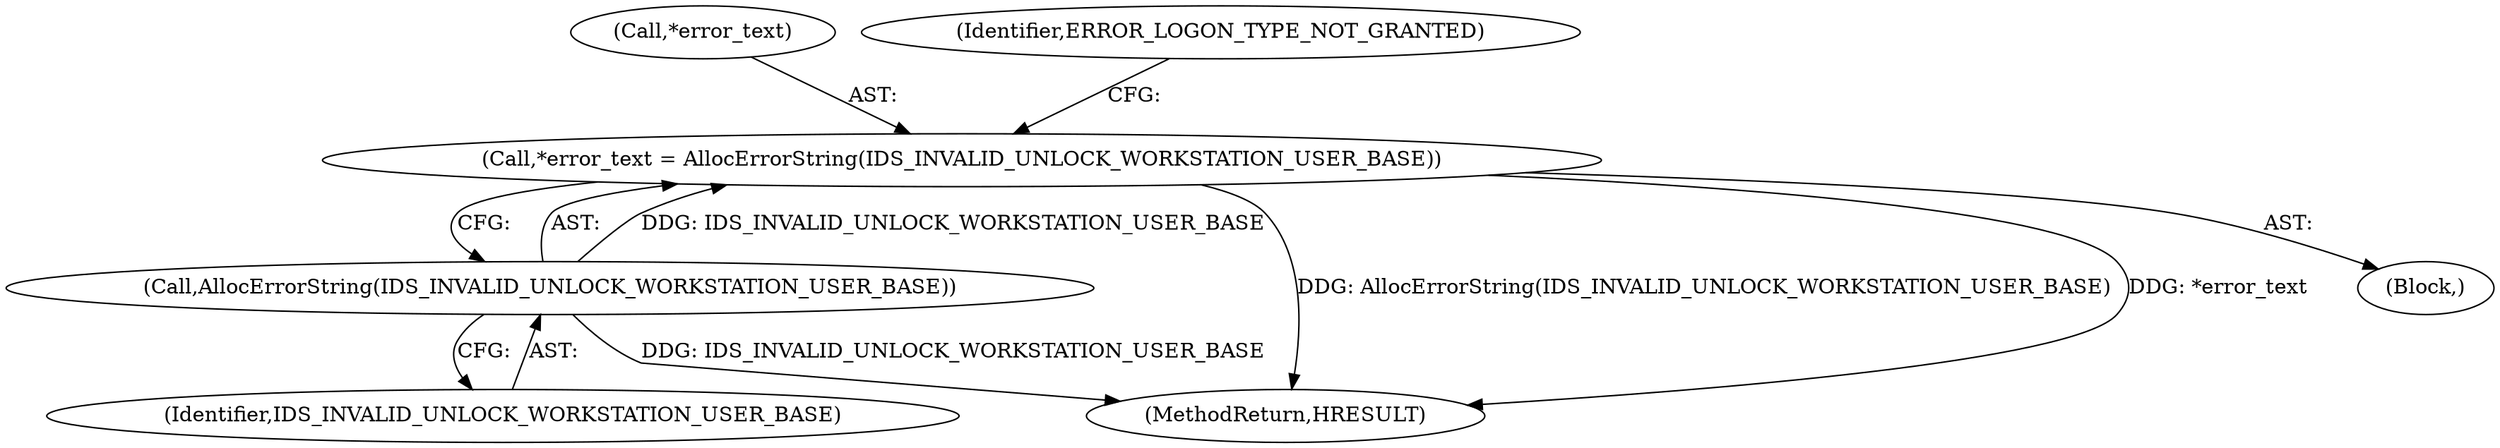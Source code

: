 digraph "0_Chrome_2440e872debd68ae7c2a8bf9ddb34df2cce378cd_0@pointer" {
"1000234" [label="(Call,*error_text = AllocErrorString(IDS_INVALID_UNLOCK_WORKSTATION_USER_BASE))"];
"1000237" [label="(Call,AllocErrorString(IDS_INVALID_UNLOCK_WORKSTATION_USER_BASE))"];
"1000238" [label="(Identifier,IDS_INVALID_UNLOCK_WORKSTATION_USER_BASE)"];
"1000234" [label="(Call,*error_text = AllocErrorString(IDS_INVALID_UNLOCK_WORKSTATION_USER_BASE))"];
"1000235" [label="(Call,*error_text)"];
"1000237" [label="(Call,AllocErrorString(IDS_INVALID_UNLOCK_WORKSTATION_USER_BASE))"];
"1000307" [label="(MethodReturn,HRESULT)"];
"1000241" [label="(Identifier,ERROR_LOGON_TYPE_NOT_GRANTED)"];
"1000233" [label="(Block,)"];
"1000234" -> "1000233"  [label="AST: "];
"1000234" -> "1000237"  [label="CFG: "];
"1000235" -> "1000234"  [label="AST: "];
"1000237" -> "1000234"  [label="AST: "];
"1000241" -> "1000234"  [label="CFG: "];
"1000234" -> "1000307"  [label="DDG: AllocErrorString(IDS_INVALID_UNLOCK_WORKSTATION_USER_BASE)"];
"1000234" -> "1000307"  [label="DDG: *error_text"];
"1000237" -> "1000234"  [label="DDG: IDS_INVALID_UNLOCK_WORKSTATION_USER_BASE"];
"1000237" -> "1000238"  [label="CFG: "];
"1000238" -> "1000237"  [label="AST: "];
"1000237" -> "1000307"  [label="DDG: IDS_INVALID_UNLOCK_WORKSTATION_USER_BASE"];
}
